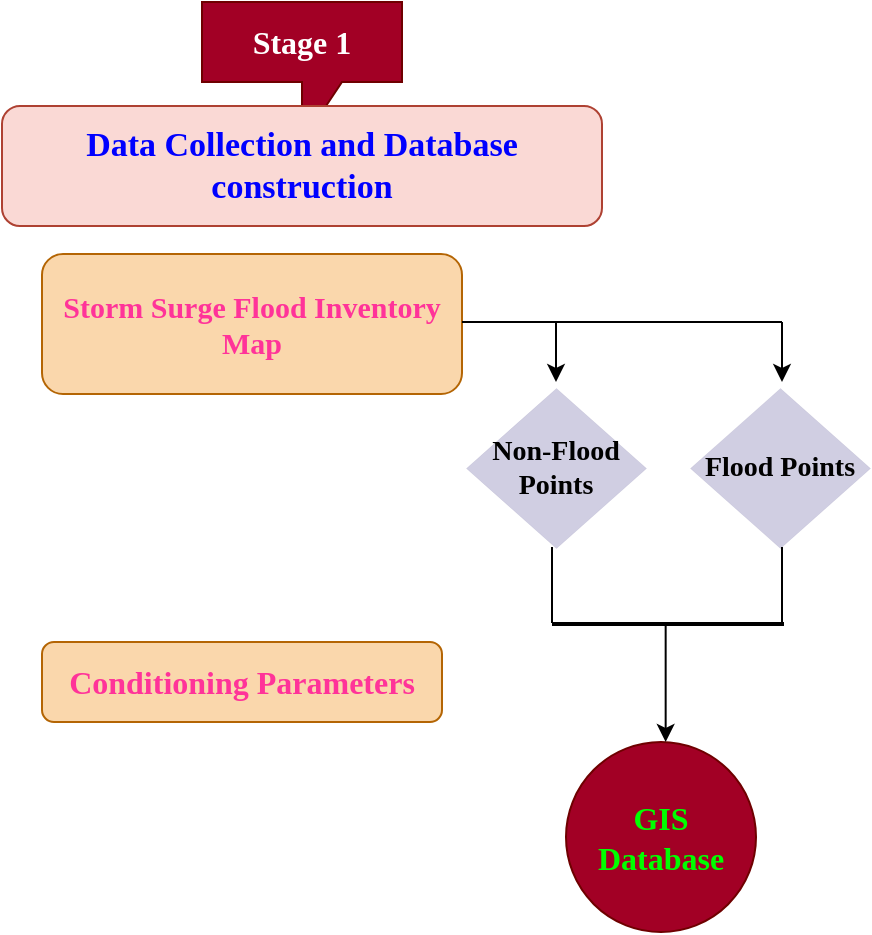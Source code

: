 <mxfile version="28.0.4">
  <diagram name="Page-1" id="OwMor4095EOcRPpNqnnU">
    <mxGraphModel dx="1317" dy="773" grid="1" gridSize="10" guides="1" tooltips="1" connect="1" arrows="1" fold="1" page="1" pageScale="1" pageWidth="1169" pageHeight="827" background="none" math="0" shadow="0">
      <root>
        <mxCell id="0" />
        <mxCell id="1" parent="0" />
        <mxCell id="xzNsJqbPr1EgRHQ_QwE4-1" value="&lt;font face=&quot;Verdana&quot; style=&quot;font-size: 16px;&quot;&gt;&lt;b style=&quot;&quot;&gt;Stage 1&lt;/b&gt;&lt;/font&gt;" style="shape=callout;whiteSpace=wrap;html=1;perimeter=calloutPerimeter;fillColor=#a20025;strokeColor=#6F0000;fontColor=#ffffff;" vertex="1" parent="1">
          <mxGeometry x="110" y="10" width="100" height="70" as="geometry" />
        </mxCell>
        <mxCell id="xzNsJqbPr1EgRHQ_QwE4-2" value="&lt;font face=&quot;Verdana&quot; style=&quot;font-size: 17px; color: rgb(0, 0, 255);&quot;&gt;&lt;b&gt;Data Collection and Database construction&lt;/b&gt;&lt;/font&gt;" style="rounded=1;whiteSpace=wrap;html=1;fillColor=#fad9d5;strokeColor=#ae4132;" vertex="1" parent="1">
          <mxGeometry x="10" y="62" width="300" height="60" as="geometry" />
        </mxCell>
        <mxCell id="xzNsJqbPr1EgRHQ_QwE4-3" value="&lt;font face=&quot;Verdana&quot; style=&quot;font-size: 15px; color: rgb(255, 51, 153);&quot;&gt;&lt;b&gt;Storm Surge Flood Inventory Map&lt;/b&gt;&lt;/font&gt;" style="rounded=1;whiteSpace=wrap;html=1;fillColor=#fad7ac;strokeColor=#b46504;" vertex="1" parent="1">
          <mxGeometry x="30" y="136" width="210" height="70" as="geometry" />
        </mxCell>
        <mxCell id="xzNsJqbPr1EgRHQ_QwE4-6" value="&lt;font face=&quot;Verdana&quot; style=&quot;font-size: 14px;&quot;&gt;&lt;b&gt;Non-Flood Points&lt;/b&gt;&lt;/font&gt;" style="rhombus;whiteSpace=wrap;html=1;dashed=1;dashPattern=1 4;strokeWidth=0;fillColor=#d0cee2;strokeColor=#56517e;" vertex="1" parent="1">
          <mxGeometry x="242" y="203" width="90" height="80" as="geometry" />
        </mxCell>
        <mxCell id="xzNsJqbPr1EgRHQ_QwE4-7" value="&lt;font face=&quot;Verdana&quot; style=&quot;font-size: 14px;&quot;&gt;&lt;b&gt;Flood Points&lt;/b&gt;&lt;/font&gt;" style="rhombus;whiteSpace=wrap;html=1;dashed=1;dashPattern=1 4;strokeWidth=0;fillColor=#d0cee2;strokeColor=#56517e;" vertex="1" parent="1">
          <mxGeometry x="354" y="203" width="90" height="80" as="geometry" />
        </mxCell>
        <mxCell id="xzNsJqbPr1EgRHQ_QwE4-8" value="&lt;font face=&quot;Verdana&quot; style=&quot;font-size: 16px; color: rgb(255, 51, 153);&quot;&gt;&lt;b style=&quot;&quot;&gt;Conditioning Parameters&lt;/b&gt;&lt;/font&gt;" style="rounded=1;whiteSpace=wrap;html=1;fillColor=#fad7ac;strokeColor=#b46504;" vertex="1" parent="1">
          <mxGeometry x="30" y="330" width="200" height="40" as="geometry" />
        </mxCell>
        <mxCell id="xzNsJqbPr1EgRHQ_QwE4-9" value="&lt;font face=&quot;Verdana&quot; style=&quot;font-size: 16px; color: rgb(0, 255, 0);&quot;&gt;&lt;b style=&quot;&quot;&gt;GIS Database&lt;/b&gt;&lt;/font&gt;" style="ellipse;whiteSpace=wrap;html=1;aspect=fixed;fillColor=#a20025;strokeColor=#6F0000;fontColor=#ffffff;" vertex="1" parent="1">
          <mxGeometry x="292" y="380" width="95" height="95" as="geometry" />
        </mxCell>
        <mxCell id="xzNsJqbPr1EgRHQ_QwE4-12" value="" style="endArrow=none;html=1;rounded=0;" edge="1" parent="1">
          <mxGeometry width="50" height="50" relative="1" as="geometry">
            <mxPoint x="240" y="170" as="sourcePoint" />
            <mxPoint x="400" y="170" as="targetPoint" />
          </mxGeometry>
        </mxCell>
        <mxCell id="xzNsJqbPr1EgRHQ_QwE4-13" value="" style="endArrow=classic;html=1;rounded=0;" edge="1" parent="1">
          <mxGeometry width="50" height="50" relative="1" as="geometry">
            <mxPoint x="400" y="170" as="sourcePoint" />
            <mxPoint x="400" y="200" as="targetPoint" />
          </mxGeometry>
        </mxCell>
        <mxCell id="xzNsJqbPr1EgRHQ_QwE4-14" value="" style="endArrow=classic;html=1;rounded=0;" edge="1" parent="1">
          <mxGeometry width="50" height="50" relative="1" as="geometry">
            <mxPoint x="287" y="170" as="sourcePoint" />
            <mxPoint x="287" y="200" as="targetPoint" />
          </mxGeometry>
        </mxCell>
        <mxCell id="xzNsJqbPr1EgRHQ_QwE4-15" value="" style="shape=partialRectangle;whiteSpace=wrap;html=1;bottom=0;top=0;fillColor=none;" vertex="1" parent="1">
          <mxGeometry x="285" y="283" width="115" height="37" as="geometry" />
        </mxCell>
        <mxCell id="xzNsJqbPr1EgRHQ_QwE4-16" value="" style="line;strokeWidth=2;html=1;" vertex="1" parent="1">
          <mxGeometry x="285" y="316" width="116" height="10" as="geometry" />
        </mxCell>
        <mxCell id="xzNsJqbPr1EgRHQ_QwE4-17" value="" style="endArrow=classic;html=1;rounded=0;" edge="1" parent="1">
          <mxGeometry width="50" height="50" relative="1" as="geometry">
            <mxPoint x="341.83" y="320" as="sourcePoint" />
            <mxPoint x="341.83" y="380" as="targetPoint" />
          </mxGeometry>
        </mxCell>
      </root>
    </mxGraphModel>
  </diagram>
</mxfile>
